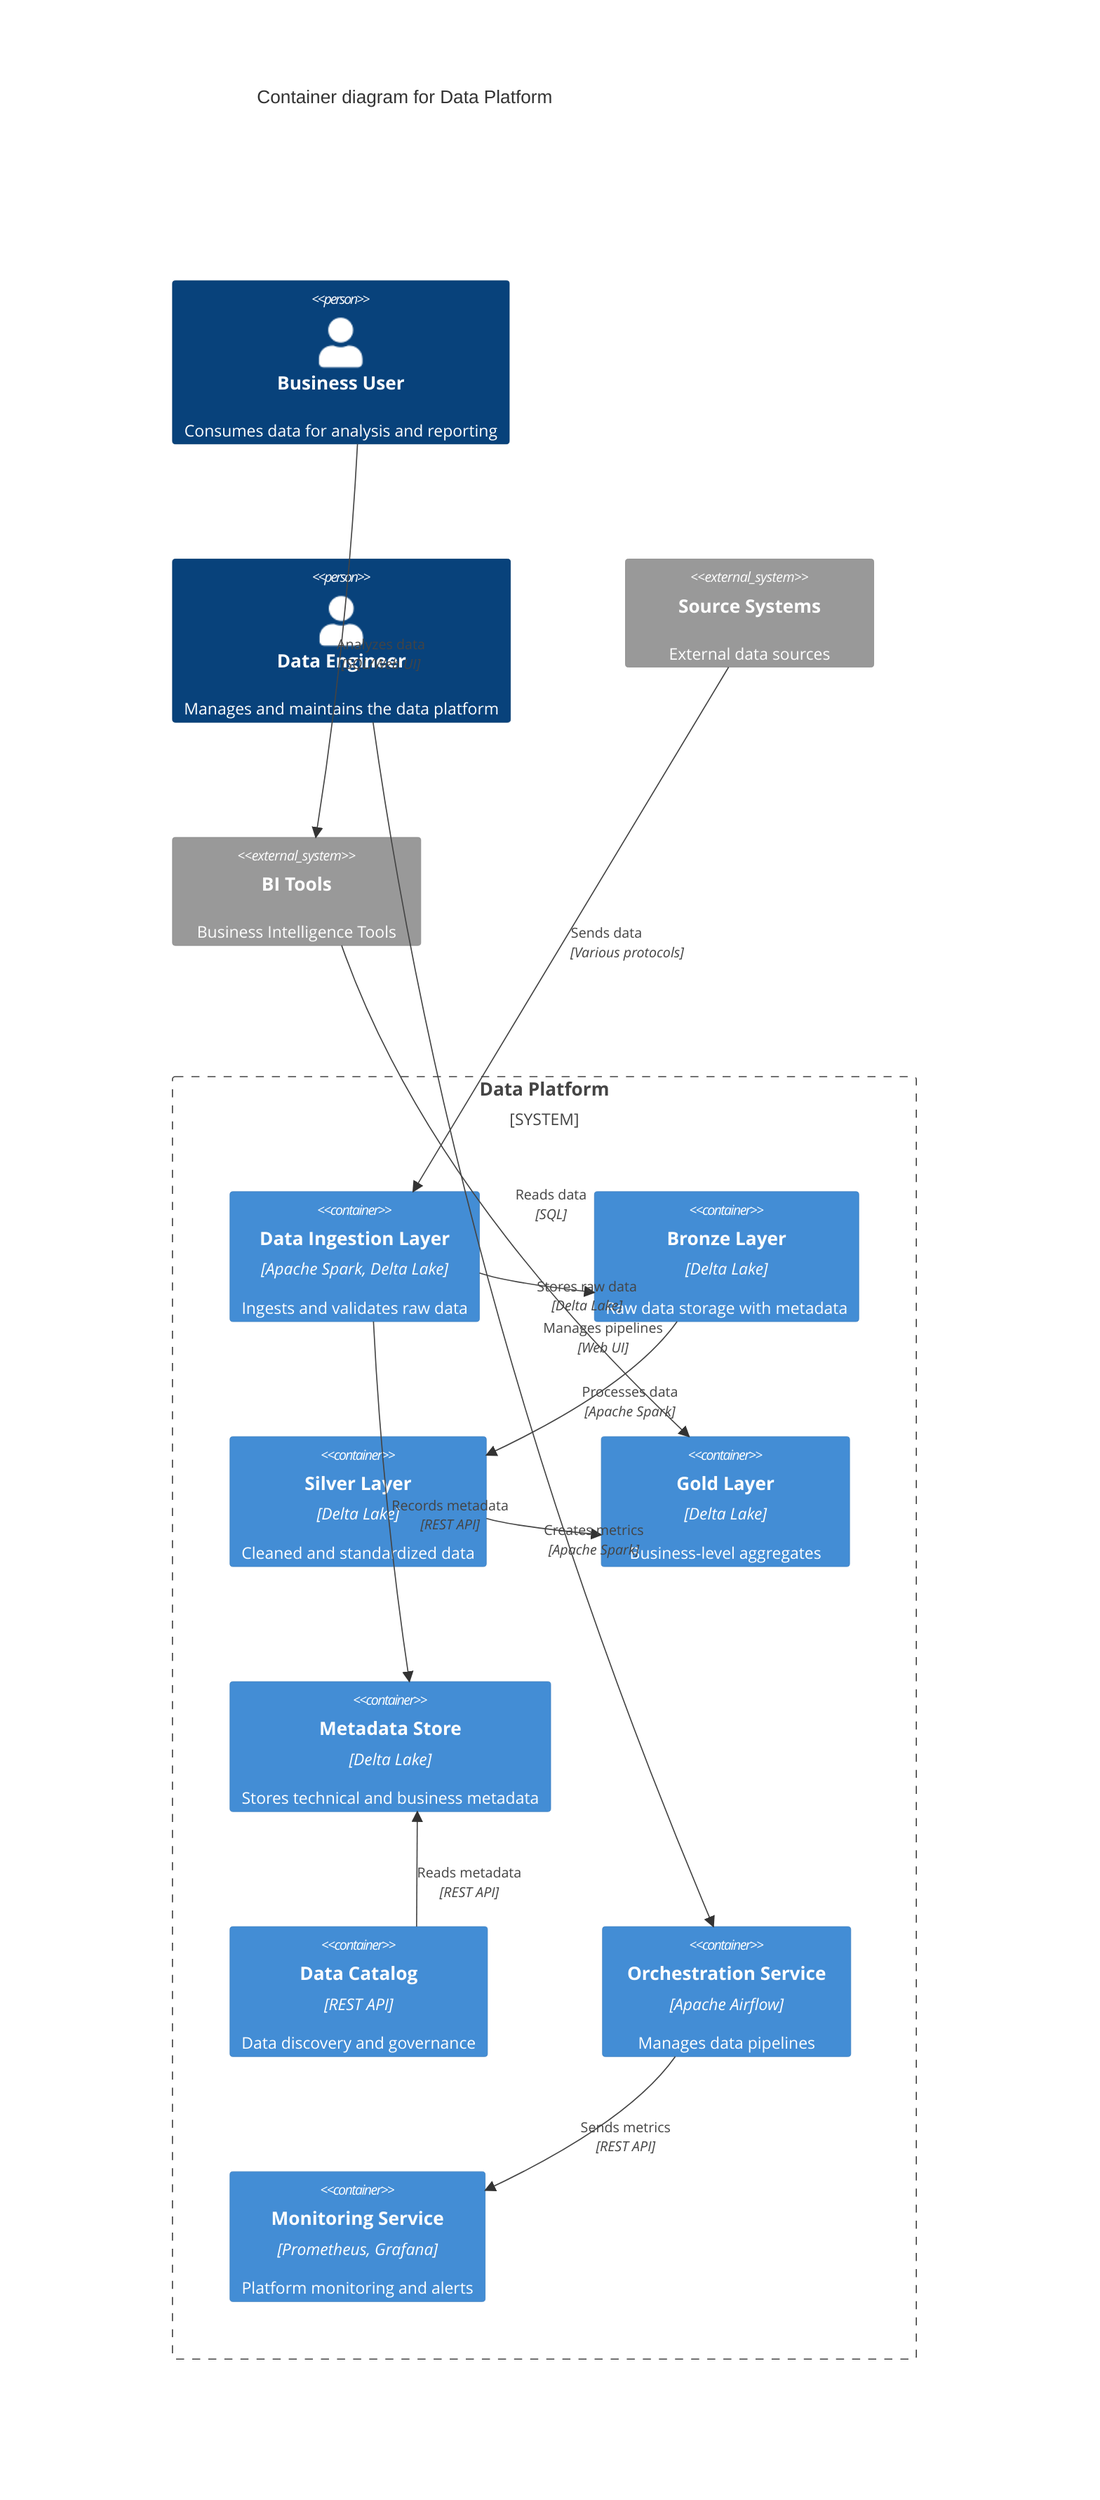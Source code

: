 C4Container
title Container diagram for Data Platform

Person(business_user, "Business User", "Consumes data for analysis and reporting")
Person(data_engineer, "Data Engineer", "Manages and maintains the data platform")

System_Boundary(c1, "Data Platform") {
    Container(ingestion_layer, "Data Ingestion Layer", "Apache Spark, Delta Lake", "Ingests and validates raw data")
    Container(bronze_layer, "Bronze Layer", "Delta Lake", "Raw data storage with metadata")
    Container(silver_layer, "Silver Layer", "Delta Lake", "Cleaned and standardized data")
    Container(gold_layer, "Gold Layer", "Delta Lake", "Business-level aggregates")
    
    Container(metadata_store, "Metadata Store", "Delta Lake", "Stores technical and business metadata")
    Container(data_catalog, "Data Catalog", "REST API", "Data discovery and governance")
    Container(orchestrator, "Orchestration Service", "Apache Airflow", "Manages data pipelines")
    Container(monitoring, "Monitoring Service", "Prometheus, Grafana", "Platform monitoring and alerts")
}

System_Ext(source_systems, "Source Systems", "External data sources")
System_Ext(bi_tools, "BI Tools", "Business Intelligence Tools")

Rel(source_systems, ingestion_layer, "Sends data", "Various protocols")
Rel(ingestion_layer, bronze_layer, "Stores raw data", "Delta Lake")
Rel(bronze_layer, silver_layer, "Processes data", "Apache Spark")
Rel(silver_layer, gold_layer, "Creates metrics", "Apache Spark")

Rel(data_engineer, orchestrator, "Manages pipelines", "Web UI")
Rel(business_user, bi_tools, "Analyzes data", "SQL/Web UI")
Rel(bi_tools, gold_layer, "Reads data", "SQL")

Rel(ingestion_layer, metadata_store, "Records metadata", "REST API")
Rel(data_catalog, metadata_store, "Reads metadata", "REST API")
Rel(orchestrator, monitoring, "Sends metrics", "REST API")

UpdateLayoutConfig($c4ShapeInRow="3", $c4BoundaryInRow="1")